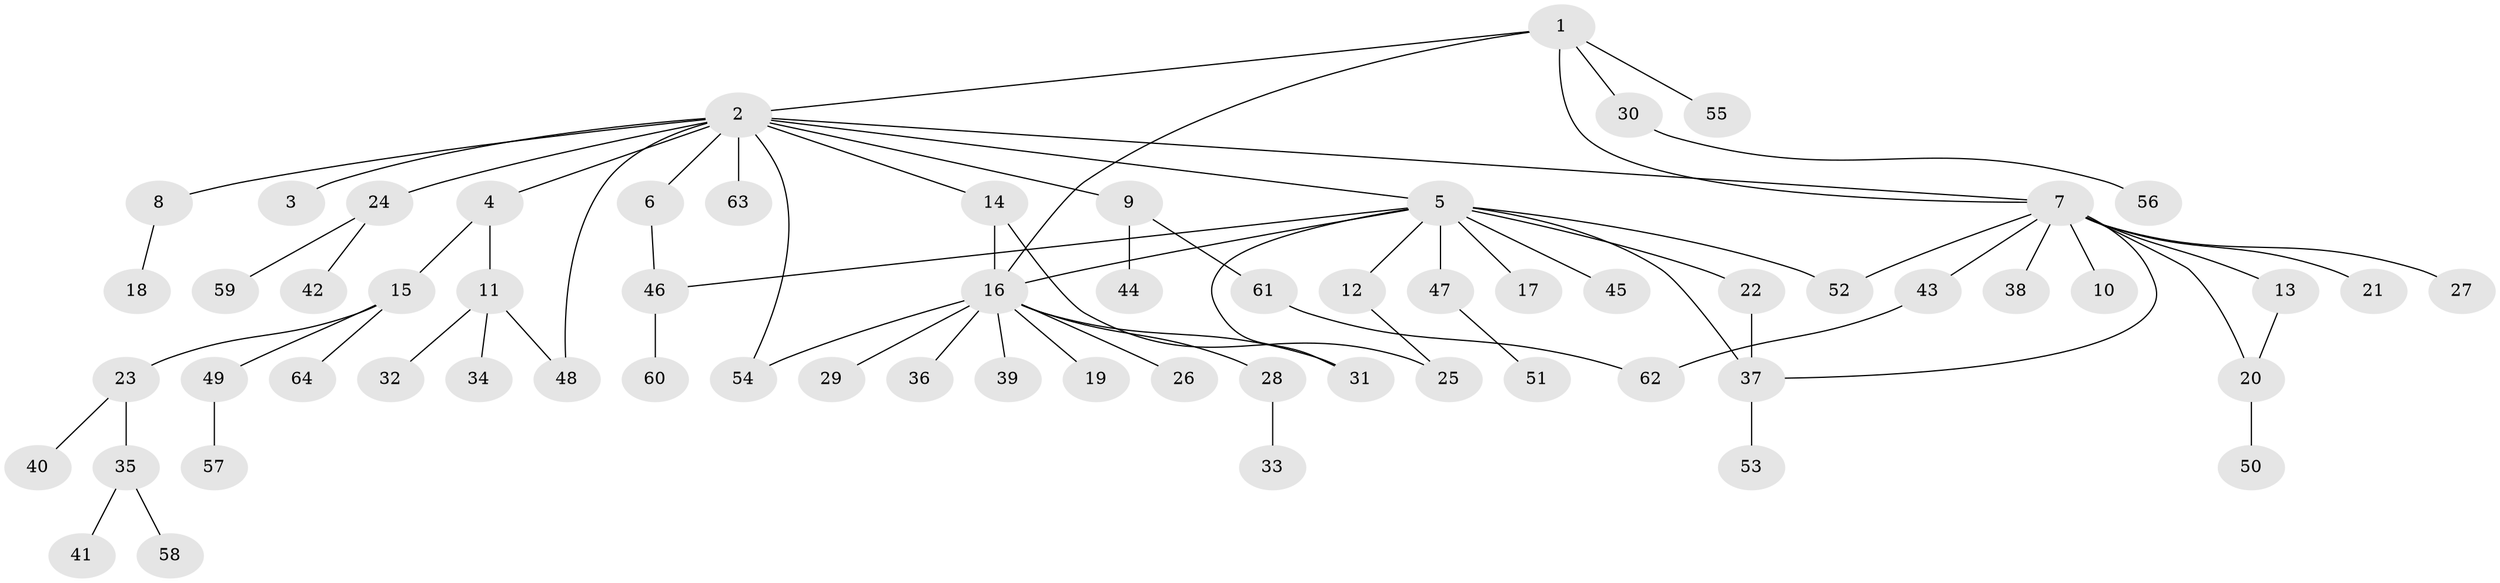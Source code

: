 // Generated by graph-tools (version 1.1) at 2025/35/03/09/25 02:35:47]
// undirected, 64 vertices, 76 edges
graph export_dot {
graph [start="1"]
  node [color=gray90,style=filled];
  1;
  2;
  3;
  4;
  5;
  6;
  7;
  8;
  9;
  10;
  11;
  12;
  13;
  14;
  15;
  16;
  17;
  18;
  19;
  20;
  21;
  22;
  23;
  24;
  25;
  26;
  27;
  28;
  29;
  30;
  31;
  32;
  33;
  34;
  35;
  36;
  37;
  38;
  39;
  40;
  41;
  42;
  43;
  44;
  45;
  46;
  47;
  48;
  49;
  50;
  51;
  52;
  53;
  54;
  55;
  56;
  57;
  58;
  59;
  60;
  61;
  62;
  63;
  64;
  1 -- 2;
  1 -- 7;
  1 -- 16;
  1 -- 30;
  1 -- 55;
  2 -- 3;
  2 -- 4;
  2 -- 5;
  2 -- 6;
  2 -- 7;
  2 -- 8;
  2 -- 9;
  2 -- 14;
  2 -- 24;
  2 -- 48;
  2 -- 54;
  2 -- 63;
  4 -- 11;
  4 -- 15;
  5 -- 12;
  5 -- 16;
  5 -- 17;
  5 -- 22;
  5 -- 31;
  5 -- 37;
  5 -- 45;
  5 -- 46;
  5 -- 47;
  5 -- 52;
  6 -- 46;
  7 -- 10;
  7 -- 13;
  7 -- 20;
  7 -- 21;
  7 -- 27;
  7 -- 37;
  7 -- 38;
  7 -- 43;
  7 -- 52;
  8 -- 18;
  9 -- 44;
  9 -- 61;
  11 -- 32;
  11 -- 34;
  11 -- 48;
  12 -- 25;
  13 -- 20;
  14 -- 16;
  14 -- 25;
  15 -- 23;
  15 -- 49;
  15 -- 64;
  16 -- 19;
  16 -- 26;
  16 -- 28;
  16 -- 29;
  16 -- 31;
  16 -- 36;
  16 -- 39;
  16 -- 54;
  20 -- 50;
  22 -- 37;
  23 -- 35;
  23 -- 40;
  24 -- 42;
  24 -- 59;
  28 -- 33;
  30 -- 56;
  35 -- 41;
  35 -- 58;
  37 -- 53;
  43 -- 62;
  46 -- 60;
  47 -- 51;
  49 -- 57;
  61 -- 62;
}
